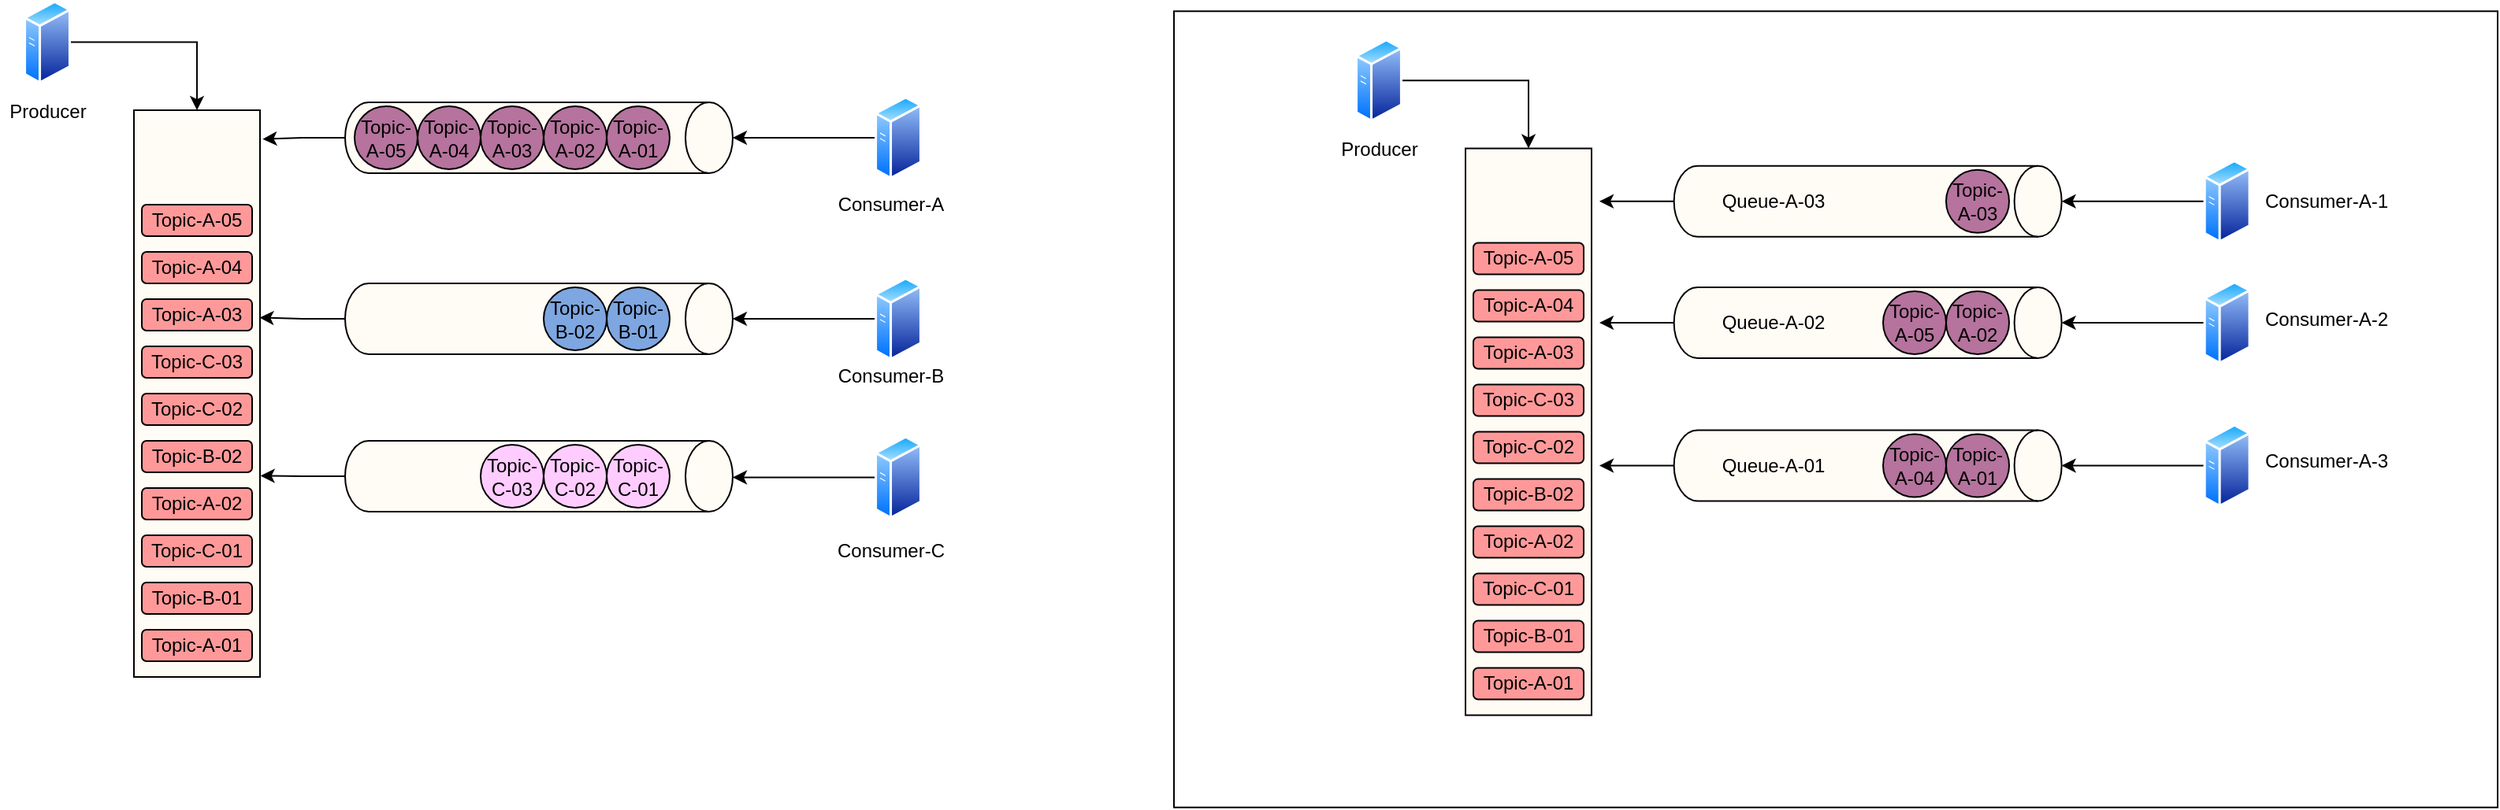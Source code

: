<mxfile version="16.6.1" type="github">
  <diagram id="IBnBYFg3yGxrzy1YlH7D" name="Page-1">
    <mxGraphModel dx="1061" dy="523" grid="1" gridSize="10" guides="1" tooltips="1" connect="1" arrows="1" fold="1" page="1" pageScale="1" pageWidth="827" pageHeight="1169" math="0" shadow="0">
      <root>
        <mxCell id="0" />
        <mxCell id="1" parent="0" />
        <mxCell id="gff2hpIQ6-8qm_smWflZ-55" value="" style="rounded=0;whiteSpace=wrap;html=1;fillColor=#FFFFFF;" vertex="1" parent="1">
          <mxGeometry x="940" y="57.14" width="840" height="505.72" as="geometry" />
        </mxCell>
        <mxCell id="gff2hpIQ6-8qm_smWflZ-57" style="edgeStyle=orthogonalEdgeStyle;rounded=0;orthogonalLoop=1;jettySize=auto;html=1;" edge="1" parent="1" source="gff2hpIQ6-8qm_smWflZ-1" target="gff2hpIQ6-8qm_smWflZ-2">
          <mxGeometry relative="1" as="geometry" />
        </mxCell>
        <mxCell id="gff2hpIQ6-8qm_smWflZ-1" value="" style="aspect=fixed;perimeter=ellipsePerimeter;html=1;align=center;shadow=0;dashed=0;spacingTop=3;image;image=img/lib/active_directory/generic_server.svg;" vertex="1" parent="1">
          <mxGeometry x="210" y="50" width="30" height="53.57" as="geometry" />
        </mxCell>
        <mxCell id="gff2hpIQ6-8qm_smWflZ-2" value="" style="rounded=0;whiteSpace=wrap;html=1;fillColor=#FFFBF5;" vertex="1" parent="1">
          <mxGeometry x="280" y="120" width="80" height="360" as="geometry" />
        </mxCell>
        <mxCell id="gff2hpIQ6-8qm_smWflZ-3" value="Topic-A-01" style="rounded=1;whiteSpace=wrap;html=1;fillColor=#FF9999;" vertex="1" parent="1">
          <mxGeometry x="285" y="450" width="70" height="20" as="geometry" />
        </mxCell>
        <mxCell id="gff2hpIQ6-8qm_smWflZ-4" value="Topic-B-01" style="rounded=1;whiteSpace=wrap;html=1;fillColor=#FF9999;" vertex="1" parent="1">
          <mxGeometry x="285" y="420" width="70" height="20" as="geometry" />
        </mxCell>
        <mxCell id="gff2hpIQ6-8qm_smWflZ-5" value="Topic-C-01" style="rounded=1;whiteSpace=wrap;html=1;fillColor=#FF9999;" vertex="1" parent="1">
          <mxGeometry x="285" y="390" width="70" height="20" as="geometry" />
        </mxCell>
        <mxCell id="gff2hpIQ6-8qm_smWflZ-6" value="Topic-A-02" style="rounded=1;whiteSpace=wrap;html=1;fillColor=#FF9999;" vertex="1" parent="1">
          <mxGeometry x="285" y="360" width="70" height="20" as="geometry" />
        </mxCell>
        <mxCell id="gff2hpIQ6-8qm_smWflZ-7" value="Topic-B-02" style="rounded=1;whiteSpace=wrap;html=1;fillColor=#FF9999;" vertex="1" parent="1">
          <mxGeometry x="285" y="330" width="70" height="20" as="geometry" />
        </mxCell>
        <mxCell id="gff2hpIQ6-8qm_smWflZ-8" value="Topic-C-02" style="rounded=1;whiteSpace=wrap;html=1;fillColor=#FF9999;" vertex="1" parent="1">
          <mxGeometry x="285" y="300" width="70" height="20" as="geometry" />
        </mxCell>
        <mxCell id="gff2hpIQ6-8qm_smWflZ-9" value="Topic-C-03" style="rounded=1;whiteSpace=wrap;html=1;fillColor=#FF9999;" vertex="1" parent="1">
          <mxGeometry x="285" y="270" width="70" height="20" as="geometry" />
        </mxCell>
        <mxCell id="gff2hpIQ6-8qm_smWflZ-10" value="Topic-A-03" style="rounded=1;whiteSpace=wrap;html=1;fillColor=#FF9999;" vertex="1" parent="1">
          <mxGeometry x="285" y="240" width="70" height="20" as="geometry" />
        </mxCell>
        <mxCell id="gff2hpIQ6-8qm_smWflZ-11" value="Topic-A-04" style="rounded=1;whiteSpace=wrap;html=1;fillColor=#FF9999;" vertex="1" parent="1">
          <mxGeometry x="285" y="210" width="70" height="20" as="geometry" />
        </mxCell>
        <mxCell id="gff2hpIQ6-8qm_smWflZ-12" value="Topic-A-05" style="rounded=1;whiteSpace=wrap;html=1;fillColor=#FF9999;" vertex="1" parent="1">
          <mxGeometry x="285" y="180" width="70" height="20" as="geometry" />
        </mxCell>
        <mxCell id="gff2hpIQ6-8qm_smWflZ-38" style="edgeStyle=orthogonalEdgeStyle;rounded=0;orthogonalLoop=1;jettySize=auto;html=1;" edge="1" parent="1" source="gff2hpIQ6-8qm_smWflZ-16" target="gff2hpIQ6-8qm_smWflZ-17">
          <mxGeometry relative="1" as="geometry" />
        </mxCell>
        <mxCell id="gff2hpIQ6-8qm_smWflZ-16" value="" style="aspect=fixed;perimeter=ellipsePerimeter;html=1;align=center;shadow=0;dashed=0;spacingTop=3;image;image=img/lib/active_directory/generic_server.svg;" vertex="1" parent="1">
          <mxGeometry x="750" y="110.71" width="30" height="53.57" as="geometry" />
        </mxCell>
        <mxCell id="gff2hpIQ6-8qm_smWflZ-53" style="edgeStyle=orthogonalEdgeStyle;rounded=0;orthogonalLoop=1;jettySize=auto;html=1;entryX=1.021;entryY=0.051;entryDx=0;entryDy=0;entryPerimeter=0;" edge="1" parent="1" source="gff2hpIQ6-8qm_smWflZ-17" target="gff2hpIQ6-8qm_smWflZ-2">
          <mxGeometry relative="1" as="geometry" />
        </mxCell>
        <mxCell id="gff2hpIQ6-8qm_smWflZ-17" value="" style="shape=cylinder3;whiteSpace=wrap;html=1;boundedLbl=1;backgroundOutline=1;size=15;fillColor=#FFFBF5;direction=south;" vertex="1" parent="1">
          <mxGeometry x="414" y="115" width="246" height="45" as="geometry" />
        </mxCell>
        <mxCell id="gff2hpIQ6-8qm_smWflZ-21" value="Topic-A-05" style="ellipse;whiteSpace=wrap;html=1;aspect=fixed;fillColor=#B5739D;" vertex="1" parent="1">
          <mxGeometry x="420" y="117.5" width="40" height="40" as="geometry" />
        </mxCell>
        <mxCell id="gff2hpIQ6-8qm_smWflZ-22" value="Topic-A-04" style="ellipse;whiteSpace=wrap;html=1;aspect=fixed;fillColor=#B5739D;" vertex="1" parent="1">
          <mxGeometry x="460" y="117.5" width="40" height="40" as="geometry" />
        </mxCell>
        <mxCell id="gff2hpIQ6-8qm_smWflZ-23" value="Topic-A-03" style="ellipse;whiteSpace=wrap;html=1;aspect=fixed;fillColor=#B5739D;" vertex="1" parent="1">
          <mxGeometry x="500" y="117.5" width="40" height="40" as="geometry" />
        </mxCell>
        <mxCell id="gff2hpIQ6-8qm_smWflZ-24" value="Topic-A-02" style="ellipse;whiteSpace=wrap;html=1;aspect=fixed;fillColor=#B5739D;" vertex="1" parent="1">
          <mxGeometry x="540" y="117.5" width="40" height="40" as="geometry" />
        </mxCell>
        <mxCell id="gff2hpIQ6-8qm_smWflZ-25" value="Topic-A-01" style="ellipse;whiteSpace=wrap;html=1;aspect=fixed;fillColor=#B5739D;" vertex="1" parent="1">
          <mxGeometry x="580" y="117.5" width="40" height="40" as="geometry" />
        </mxCell>
        <mxCell id="gff2hpIQ6-8qm_smWflZ-50" style="edgeStyle=orthogonalEdgeStyle;rounded=0;orthogonalLoop=1;jettySize=auto;html=1;entryX=0.996;entryY=0.366;entryDx=0;entryDy=0;entryPerimeter=0;" edge="1" parent="1" source="gff2hpIQ6-8qm_smWflZ-26" target="gff2hpIQ6-8qm_smWflZ-2">
          <mxGeometry relative="1" as="geometry" />
        </mxCell>
        <mxCell id="gff2hpIQ6-8qm_smWflZ-26" value="" style="shape=cylinder3;whiteSpace=wrap;html=1;boundedLbl=1;backgroundOutline=1;size=15;fillColor=#FFFBF5;direction=south;" vertex="1" parent="1">
          <mxGeometry x="414" y="230" width="246" height="45" as="geometry" />
        </mxCell>
        <mxCell id="gff2hpIQ6-8qm_smWflZ-30" value="Topic-B-02" style="ellipse;whiteSpace=wrap;html=1;aspect=fixed;fillColor=#7EA6E0;" vertex="1" parent="1">
          <mxGeometry x="540" y="232.5" width="40" height="40" as="geometry" />
        </mxCell>
        <mxCell id="gff2hpIQ6-8qm_smWflZ-31" value="Topic-B-01" style="ellipse;whiteSpace=wrap;html=1;aspect=fixed;fillColor=#7EA6E0;" vertex="1" parent="1">
          <mxGeometry x="580" y="232.5" width="40" height="40" as="geometry" />
        </mxCell>
        <mxCell id="gff2hpIQ6-8qm_smWflZ-48" style="edgeStyle=orthogonalEdgeStyle;rounded=0;orthogonalLoop=1;jettySize=auto;html=1;entryX=1.004;entryY=0.645;entryDx=0;entryDy=0;entryPerimeter=0;" edge="1" parent="1" source="gff2hpIQ6-8qm_smWflZ-32" target="gff2hpIQ6-8qm_smWflZ-2">
          <mxGeometry relative="1" as="geometry">
            <mxPoint x="370" y="352.5" as="targetPoint" />
          </mxGeometry>
        </mxCell>
        <mxCell id="gff2hpIQ6-8qm_smWflZ-32" value="" style="shape=cylinder3;whiteSpace=wrap;html=1;boundedLbl=1;backgroundOutline=1;size=15;fillColor=#FFFBF5;direction=south;" vertex="1" parent="1">
          <mxGeometry x="414" y="330" width="246" height="45" as="geometry" />
        </mxCell>
        <mxCell id="gff2hpIQ6-8qm_smWflZ-35" value="Topic-C-03" style="ellipse;whiteSpace=wrap;html=1;aspect=fixed;fillColor=#FFCCFF;" vertex="1" parent="1">
          <mxGeometry x="500" y="332.5" width="40" height="40" as="geometry" />
        </mxCell>
        <mxCell id="gff2hpIQ6-8qm_smWflZ-36" value="Topic-C-02" style="ellipse;whiteSpace=wrap;html=1;aspect=fixed;fillColor=#FFCCFF;" vertex="1" parent="1">
          <mxGeometry x="540" y="332.5" width="40" height="40" as="geometry" />
        </mxCell>
        <mxCell id="gff2hpIQ6-8qm_smWflZ-37" value="Topic-C-01" style="ellipse;whiteSpace=wrap;html=1;aspect=fixed;fillColor=#FFCCFF;" vertex="1" parent="1">
          <mxGeometry x="580" y="332.5" width="40" height="40" as="geometry" />
        </mxCell>
        <mxCell id="gff2hpIQ6-8qm_smWflZ-39" style="edgeStyle=orthogonalEdgeStyle;rounded=0;orthogonalLoop=1;jettySize=auto;html=1;" edge="1" parent="1" source="gff2hpIQ6-8qm_smWflZ-40">
          <mxGeometry relative="1" as="geometry">
            <mxPoint x="660" y="252.495" as="targetPoint" />
          </mxGeometry>
        </mxCell>
        <mxCell id="gff2hpIQ6-8qm_smWflZ-40" value="" style="aspect=fixed;perimeter=ellipsePerimeter;html=1;align=center;shadow=0;dashed=0;spacingTop=3;image;image=img/lib/active_directory/generic_server.svg;" vertex="1" parent="1">
          <mxGeometry x="750" y="225.71" width="30" height="53.57" as="geometry" />
        </mxCell>
        <mxCell id="gff2hpIQ6-8qm_smWflZ-41" style="edgeStyle=orthogonalEdgeStyle;rounded=0;orthogonalLoop=1;jettySize=auto;html=1;" edge="1" parent="1" source="gff2hpIQ6-8qm_smWflZ-42">
          <mxGeometry relative="1" as="geometry">
            <mxPoint x="660" y="353.215" as="targetPoint" />
          </mxGeometry>
        </mxCell>
        <mxCell id="gff2hpIQ6-8qm_smWflZ-42" value="" style="aspect=fixed;perimeter=ellipsePerimeter;html=1;align=center;shadow=0;dashed=0;spacingTop=3;image;image=img/lib/active_directory/generic_server.svg;" vertex="1" parent="1">
          <mxGeometry x="750" y="326.43" width="30" height="53.57" as="geometry" />
        </mxCell>
        <mxCell id="gff2hpIQ6-8qm_smWflZ-43" value="Consumer-A" style="text;html=1;align=center;verticalAlign=middle;resizable=0;points=[];autosize=1;strokeColor=none;fillColor=none;" vertex="1" parent="1">
          <mxGeometry x="720" y="170" width="80" height="20" as="geometry" />
        </mxCell>
        <mxCell id="gff2hpIQ6-8qm_smWflZ-44" value="Consumer-B" style="text;html=1;align=center;verticalAlign=middle;resizable=0;points=[];autosize=1;strokeColor=none;fillColor=none;" vertex="1" parent="1">
          <mxGeometry x="720" y="279.28" width="80" height="20" as="geometry" />
        </mxCell>
        <mxCell id="gff2hpIQ6-8qm_smWflZ-45" value="Consumer-C" style="text;html=1;align=center;verticalAlign=middle;resizable=0;points=[];autosize=1;strokeColor=none;fillColor=none;" vertex="1" parent="1">
          <mxGeometry x="720" y="390" width="80" height="20" as="geometry" />
        </mxCell>
        <mxCell id="gff2hpIQ6-8qm_smWflZ-54" value="Producer" style="text;html=1;align=center;verticalAlign=middle;resizable=0;points=[];autosize=1;strokeColor=none;fillColor=none;" vertex="1" parent="1">
          <mxGeometry x="195" y="110.71" width="60" height="20" as="geometry" />
        </mxCell>
        <mxCell id="gff2hpIQ6-8qm_smWflZ-58" style="edgeStyle=orthogonalEdgeStyle;rounded=0;orthogonalLoop=1;jettySize=auto;html=1;" edge="1" parent="1" source="gff2hpIQ6-8qm_smWflZ-59" target="gff2hpIQ6-8qm_smWflZ-60">
          <mxGeometry relative="1" as="geometry" />
        </mxCell>
        <mxCell id="gff2hpIQ6-8qm_smWflZ-59" value="" style="aspect=fixed;perimeter=ellipsePerimeter;html=1;align=center;shadow=0;dashed=0;spacingTop=3;image;image=img/lib/active_directory/generic_server.svg;" vertex="1" parent="1">
          <mxGeometry x="1055" y="74.28" width="30" height="53.57" as="geometry" />
        </mxCell>
        <mxCell id="gff2hpIQ6-8qm_smWflZ-60" value="" style="rounded=0;whiteSpace=wrap;html=1;fillColor=#FFFBF5;" vertex="1" parent="1">
          <mxGeometry x="1125" y="144.28" width="80" height="360" as="geometry" />
        </mxCell>
        <mxCell id="gff2hpIQ6-8qm_smWflZ-61" value="Topic-A-01" style="rounded=1;whiteSpace=wrap;html=1;fillColor=#FF9999;" vertex="1" parent="1">
          <mxGeometry x="1130" y="474.28" width="70" height="20" as="geometry" />
        </mxCell>
        <mxCell id="gff2hpIQ6-8qm_smWflZ-62" value="Topic-B-01" style="rounded=1;whiteSpace=wrap;html=1;fillColor=#FF9999;" vertex="1" parent="1">
          <mxGeometry x="1130" y="444.28" width="70" height="20" as="geometry" />
        </mxCell>
        <mxCell id="gff2hpIQ6-8qm_smWflZ-63" value="Topic-C-01" style="rounded=1;whiteSpace=wrap;html=1;fillColor=#FF9999;" vertex="1" parent="1">
          <mxGeometry x="1130" y="414.28" width="70" height="20" as="geometry" />
        </mxCell>
        <mxCell id="gff2hpIQ6-8qm_smWflZ-64" value="Topic-A-02" style="rounded=1;whiteSpace=wrap;html=1;fillColor=#FF9999;" vertex="1" parent="1">
          <mxGeometry x="1130" y="384.28" width="70" height="20" as="geometry" />
        </mxCell>
        <mxCell id="gff2hpIQ6-8qm_smWflZ-65" value="Topic-B-02" style="rounded=1;whiteSpace=wrap;html=1;fillColor=#FF9999;" vertex="1" parent="1">
          <mxGeometry x="1130" y="354.28" width="70" height="20" as="geometry" />
        </mxCell>
        <mxCell id="gff2hpIQ6-8qm_smWflZ-66" value="Topic-C-02" style="rounded=1;whiteSpace=wrap;html=1;fillColor=#FF9999;" vertex="1" parent="1">
          <mxGeometry x="1130" y="324.28" width="70" height="20" as="geometry" />
        </mxCell>
        <mxCell id="gff2hpIQ6-8qm_smWflZ-67" value="Topic-C-03" style="rounded=1;whiteSpace=wrap;html=1;fillColor=#FF9999;" vertex="1" parent="1">
          <mxGeometry x="1130" y="294.28" width="70" height="20" as="geometry" />
        </mxCell>
        <mxCell id="gff2hpIQ6-8qm_smWflZ-68" value="Topic-A-03" style="rounded=1;whiteSpace=wrap;html=1;fillColor=#FF9999;" vertex="1" parent="1">
          <mxGeometry x="1130" y="264.28" width="70" height="20" as="geometry" />
        </mxCell>
        <mxCell id="gff2hpIQ6-8qm_smWflZ-69" value="Topic-A-04" style="rounded=1;whiteSpace=wrap;html=1;fillColor=#FF9999;" vertex="1" parent="1">
          <mxGeometry x="1130" y="234.28" width="70" height="20" as="geometry" />
        </mxCell>
        <mxCell id="gff2hpIQ6-8qm_smWflZ-70" value="Topic-A-05" style="rounded=1;whiteSpace=wrap;html=1;fillColor=#FF9999;" vertex="1" parent="1">
          <mxGeometry x="1130" y="204.28" width="70" height="20" as="geometry" />
        </mxCell>
        <mxCell id="gff2hpIQ6-8qm_smWflZ-71" style="edgeStyle=orthogonalEdgeStyle;rounded=0;orthogonalLoop=1;jettySize=auto;html=1;" edge="1" parent="1" source="gff2hpIQ6-8qm_smWflZ-72" target="gff2hpIQ6-8qm_smWflZ-74">
          <mxGeometry relative="1" as="geometry" />
        </mxCell>
        <mxCell id="gff2hpIQ6-8qm_smWflZ-72" value="" style="aspect=fixed;perimeter=ellipsePerimeter;html=1;align=center;shadow=0;dashed=0;spacingTop=3;image;image=img/lib/active_directory/generic_server.svg;" vertex="1" parent="1">
          <mxGeometry x="1593.32" y="151.07" width="30" height="53.57" as="geometry" />
        </mxCell>
        <mxCell id="gff2hpIQ6-8qm_smWflZ-131" style="edgeStyle=orthogonalEdgeStyle;rounded=0;orthogonalLoop=1;jettySize=auto;html=1;" edge="1" parent="1" source="gff2hpIQ6-8qm_smWflZ-74">
          <mxGeometry relative="1" as="geometry">
            <mxPoint x="1210" y="177.86" as="targetPoint" />
          </mxGeometry>
        </mxCell>
        <mxCell id="gff2hpIQ6-8qm_smWflZ-74" value="" style="shape=cylinder3;whiteSpace=wrap;html=1;boundedLbl=1;backgroundOutline=1;size=15;fillColor=#FFFBF5;direction=south;" vertex="1" parent="1">
          <mxGeometry x="1257.32" y="155.36" width="246" height="45" as="geometry" />
        </mxCell>
        <mxCell id="gff2hpIQ6-8qm_smWflZ-77" value="Topic-A-03" style="ellipse;whiteSpace=wrap;html=1;aspect=fixed;fillColor=#B5739D;" vertex="1" parent="1">
          <mxGeometry x="1430" y="157.86" width="40" height="40" as="geometry" />
        </mxCell>
        <mxCell id="gff2hpIQ6-8qm_smWflZ-93" value="Consumer-A-1" style="text;html=1;align=center;verticalAlign=middle;resizable=0;points=[];autosize=1;strokeColor=none;fillColor=none;" vertex="1" parent="1">
          <mxGeometry x="1626" y="167.5" width="90" height="20" as="geometry" />
        </mxCell>
        <mxCell id="gff2hpIQ6-8qm_smWflZ-96" value="Producer" style="text;html=1;align=center;verticalAlign=middle;resizable=0;points=[];autosize=1;strokeColor=none;fillColor=none;" vertex="1" parent="1">
          <mxGeometry x="1040" y="134.99" width="60" height="20" as="geometry" />
        </mxCell>
        <mxCell id="gff2hpIQ6-8qm_smWflZ-98" style="edgeStyle=orthogonalEdgeStyle;rounded=0;orthogonalLoop=1;jettySize=auto;html=1;" edge="1" parent="1" source="gff2hpIQ6-8qm_smWflZ-99" target="gff2hpIQ6-8qm_smWflZ-101">
          <mxGeometry relative="1" as="geometry" />
        </mxCell>
        <mxCell id="gff2hpIQ6-8qm_smWflZ-99" value="" style="aspect=fixed;perimeter=ellipsePerimeter;html=1;align=center;shadow=0;dashed=0;spacingTop=3;image;image=img/lib/active_directory/generic_server.svg;" vertex="1" parent="1">
          <mxGeometry x="1593.32" y="228.21" width="30" height="53.57" as="geometry" />
        </mxCell>
        <mxCell id="gff2hpIQ6-8qm_smWflZ-130" style="edgeStyle=orthogonalEdgeStyle;rounded=0;orthogonalLoop=1;jettySize=auto;html=1;" edge="1" parent="1" source="gff2hpIQ6-8qm_smWflZ-101">
          <mxGeometry relative="1" as="geometry">
            <mxPoint x="1210" y="255" as="targetPoint" />
          </mxGeometry>
        </mxCell>
        <mxCell id="gff2hpIQ6-8qm_smWflZ-101" value="" style="shape=cylinder3;whiteSpace=wrap;html=1;boundedLbl=1;backgroundOutline=1;size=15;fillColor=#FFFBF5;direction=south;" vertex="1" parent="1">
          <mxGeometry x="1257.32" y="232.5" width="246" height="45" as="geometry" />
        </mxCell>
        <mxCell id="gff2hpIQ6-8qm_smWflZ-102" value="Topic-A-05" style="ellipse;whiteSpace=wrap;html=1;aspect=fixed;fillColor=#B5739D;" vertex="1" parent="1">
          <mxGeometry x="1390" y="234.99" width="40" height="40" as="geometry" />
        </mxCell>
        <mxCell id="gff2hpIQ6-8qm_smWflZ-105" value="Topic-A-02" style="ellipse;whiteSpace=wrap;html=1;aspect=fixed;fillColor=#B5739D;" vertex="1" parent="1">
          <mxGeometry x="1430" y="235" width="40" height="40" as="geometry" />
        </mxCell>
        <mxCell id="gff2hpIQ6-8qm_smWflZ-107" value="Consumer-A-2" style="text;html=1;align=center;verticalAlign=middle;resizable=0;points=[];autosize=1;strokeColor=none;fillColor=none;" vertex="1" parent="1">
          <mxGeometry x="1626" y="243.22" width="90" height="20" as="geometry" />
        </mxCell>
        <mxCell id="gff2hpIQ6-8qm_smWflZ-109" style="edgeStyle=orthogonalEdgeStyle;rounded=0;orthogonalLoop=1;jettySize=auto;html=1;" edge="1" parent="1" source="gff2hpIQ6-8qm_smWflZ-110" target="gff2hpIQ6-8qm_smWflZ-111">
          <mxGeometry relative="1" as="geometry" />
        </mxCell>
        <mxCell id="gff2hpIQ6-8qm_smWflZ-110" value="" style="aspect=fixed;perimeter=ellipsePerimeter;html=1;align=center;shadow=0;dashed=0;spacingTop=3;image;image=img/lib/active_directory/generic_server.svg;" vertex="1" parent="1">
          <mxGeometry x="1593.32" y="318.93" width="30" height="53.57" as="geometry" />
        </mxCell>
        <mxCell id="gff2hpIQ6-8qm_smWflZ-129" style="edgeStyle=orthogonalEdgeStyle;rounded=0;orthogonalLoop=1;jettySize=auto;html=1;" edge="1" parent="1" source="gff2hpIQ6-8qm_smWflZ-111">
          <mxGeometry relative="1" as="geometry">
            <mxPoint x="1210" y="345.72" as="targetPoint" />
          </mxGeometry>
        </mxCell>
        <mxCell id="gff2hpIQ6-8qm_smWflZ-111" value="" style="shape=cylinder3;whiteSpace=wrap;html=1;boundedLbl=1;backgroundOutline=1;size=15;fillColor=#FFFBF5;direction=south;" vertex="1" parent="1">
          <mxGeometry x="1257.32" y="323.22" width="246" height="45" as="geometry" />
        </mxCell>
        <mxCell id="gff2hpIQ6-8qm_smWflZ-113" value="Topic-A-04" style="ellipse;whiteSpace=wrap;html=1;aspect=fixed;fillColor=#B5739D;" vertex="1" parent="1">
          <mxGeometry x="1390" y="325.72" width="40" height="40" as="geometry" />
        </mxCell>
        <mxCell id="gff2hpIQ6-8qm_smWflZ-116" value="Topic-A-01" style="ellipse;whiteSpace=wrap;html=1;aspect=fixed;fillColor=#B5739D;" vertex="1" parent="1">
          <mxGeometry x="1430" y="325.72" width="40" height="40" as="geometry" />
        </mxCell>
        <mxCell id="gff2hpIQ6-8qm_smWflZ-117" value="Consumer-A-3" style="text;html=1;align=center;verticalAlign=middle;resizable=0;points=[];autosize=1;strokeColor=none;fillColor=none;" vertex="1" parent="1">
          <mxGeometry x="1626" y="333.22" width="90" height="20" as="geometry" />
        </mxCell>
        <mxCell id="gff2hpIQ6-8qm_smWflZ-132" value="Queue-A-01" style="text;html=1;align=center;verticalAlign=middle;resizable=0;points=[];autosize=1;strokeColor=none;fillColor=none;" vertex="1" parent="1">
          <mxGeometry x="1280" y="335.72" width="80" height="20" as="geometry" />
        </mxCell>
        <mxCell id="gff2hpIQ6-8qm_smWflZ-133" value="Queue-A-02" style="text;html=1;align=center;verticalAlign=middle;resizable=0;points=[];autosize=1;strokeColor=none;fillColor=none;" vertex="1" parent="1">
          <mxGeometry x="1280" y="245.0" width="80" height="20" as="geometry" />
        </mxCell>
        <mxCell id="gff2hpIQ6-8qm_smWflZ-134" value="Queue-A-03" style="text;html=1;align=center;verticalAlign=middle;resizable=0;points=[];autosize=1;strokeColor=none;fillColor=none;" vertex="1" parent="1">
          <mxGeometry x="1280" y="167.86" width="80" height="20" as="geometry" />
        </mxCell>
      </root>
    </mxGraphModel>
  </diagram>
</mxfile>
